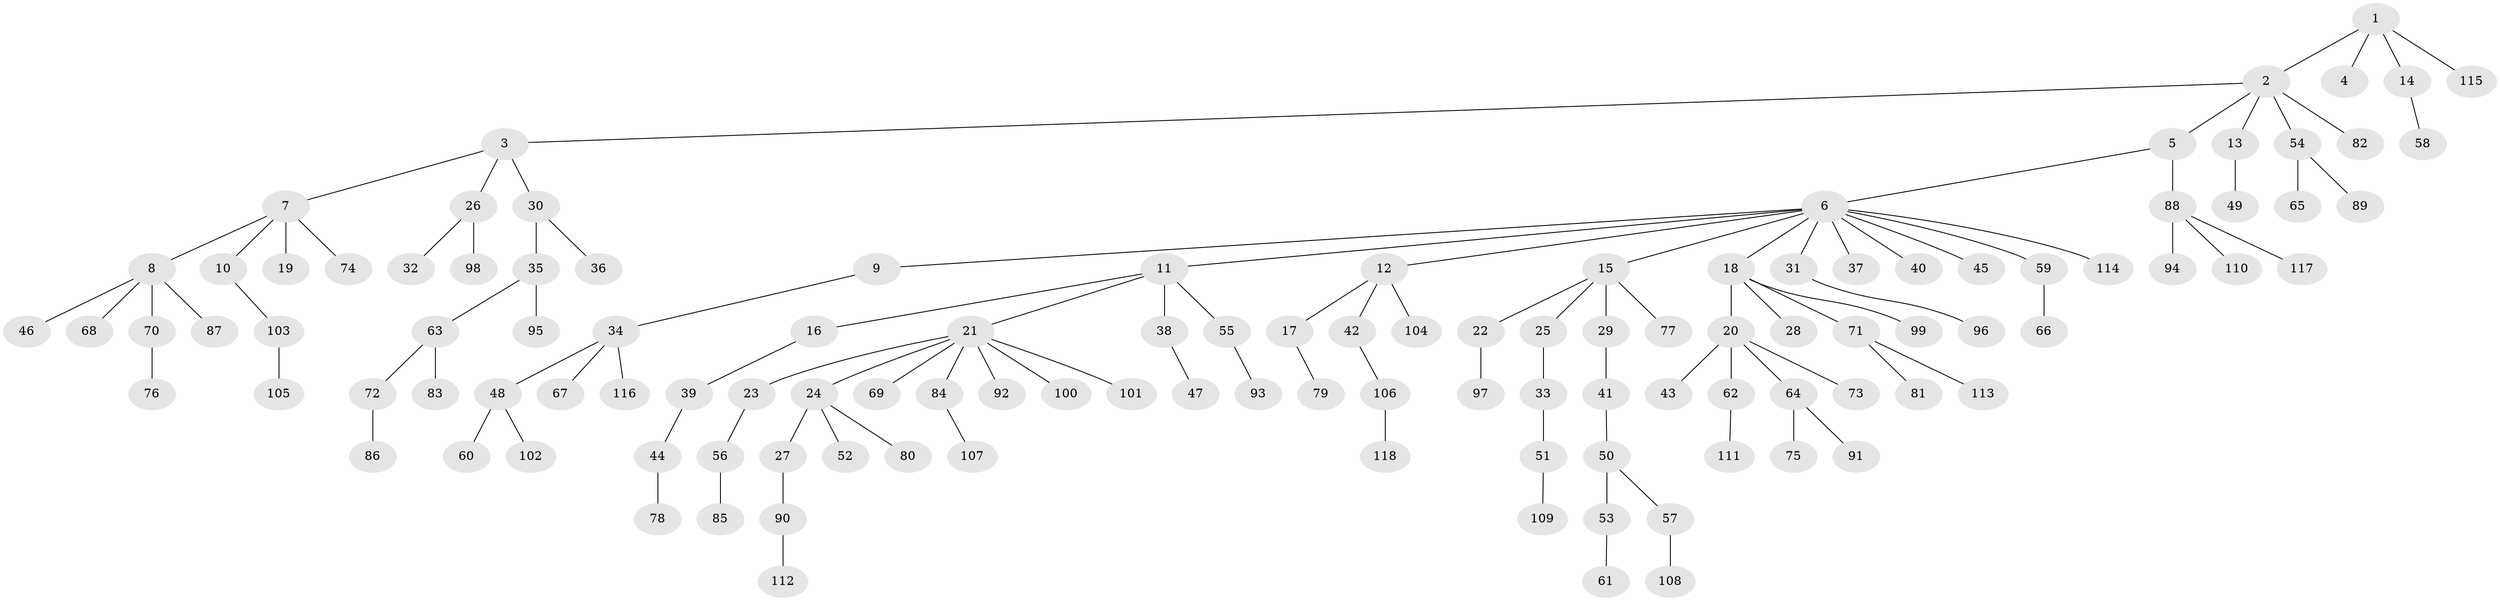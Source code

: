 // Generated by graph-tools (version 1.1) at 2025/26/03/09/25 03:26:22]
// undirected, 118 vertices, 117 edges
graph export_dot {
graph [start="1"]
  node [color=gray90,style=filled];
  1;
  2;
  3;
  4;
  5;
  6;
  7;
  8;
  9;
  10;
  11;
  12;
  13;
  14;
  15;
  16;
  17;
  18;
  19;
  20;
  21;
  22;
  23;
  24;
  25;
  26;
  27;
  28;
  29;
  30;
  31;
  32;
  33;
  34;
  35;
  36;
  37;
  38;
  39;
  40;
  41;
  42;
  43;
  44;
  45;
  46;
  47;
  48;
  49;
  50;
  51;
  52;
  53;
  54;
  55;
  56;
  57;
  58;
  59;
  60;
  61;
  62;
  63;
  64;
  65;
  66;
  67;
  68;
  69;
  70;
  71;
  72;
  73;
  74;
  75;
  76;
  77;
  78;
  79;
  80;
  81;
  82;
  83;
  84;
  85;
  86;
  87;
  88;
  89;
  90;
  91;
  92;
  93;
  94;
  95;
  96;
  97;
  98;
  99;
  100;
  101;
  102;
  103;
  104;
  105;
  106;
  107;
  108;
  109;
  110;
  111;
  112;
  113;
  114;
  115;
  116;
  117;
  118;
  1 -- 2;
  1 -- 4;
  1 -- 14;
  1 -- 115;
  2 -- 3;
  2 -- 5;
  2 -- 13;
  2 -- 54;
  2 -- 82;
  3 -- 7;
  3 -- 26;
  3 -- 30;
  5 -- 6;
  5 -- 88;
  6 -- 9;
  6 -- 11;
  6 -- 12;
  6 -- 15;
  6 -- 18;
  6 -- 31;
  6 -- 37;
  6 -- 40;
  6 -- 45;
  6 -- 59;
  6 -- 114;
  7 -- 8;
  7 -- 10;
  7 -- 19;
  7 -- 74;
  8 -- 46;
  8 -- 68;
  8 -- 70;
  8 -- 87;
  9 -- 34;
  10 -- 103;
  11 -- 16;
  11 -- 21;
  11 -- 38;
  11 -- 55;
  12 -- 17;
  12 -- 42;
  12 -- 104;
  13 -- 49;
  14 -- 58;
  15 -- 22;
  15 -- 25;
  15 -- 29;
  15 -- 77;
  16 -- 39;
  17 -- 79;
  18 -- 20;
  18 -- 28;
  18 -- 71;
  18 -- 99;
  20 -- 43;
  20 -- 62;
  20 -- 64;
  20 -- 73;
  21 -- 23;
  21 -- 24;
  21 -- 69;
  21 -- 84;
  21 -- 92;
  21 -- 100;
  21 -- 101;
  22 -- 97;
  23 -- 56;
  24 -- 27;
  24 -- 52;
  24 -- 80;
  25 -- 33;
  26 -- 32;
  26 -- 98;
  27 -- 90;
  29 -- 41;
  30 -- 35;
  30 -- 36;
  31 -- 96;
  33 -- 51;
  34 -- 48;
  34 -- 67;
  34 -- 116;
  35 -- 63;
  35 -- 95;
  38 -- 47;
  39 -- 44;
  41 -- 50;
  42 -- 106;
  44 -- 78;
  48 -- 60;
  48 -- 102;
  50 -- 53;
  50 -- 57;
  51 -- 109;
  53 -- 61;
  54 -- 65;
  54 -- 89;
  55 -- 93;
  56 -- 85;
  57 -- 108;
  59 -- 66;
  62 -- 111;
  63 -- 72;
  63 -- 83;
  64 -- 75;
  64 -- 91;
  70 -- 76;
  71 -- 81;
  71 -- 113;
  72 -- 86;
  84 -- 107;
  88 -- 94;
  88 -- 110;
  88 -- 117;
  90 -- 112;
  103 -- 105;
  106 -- 118;
}

